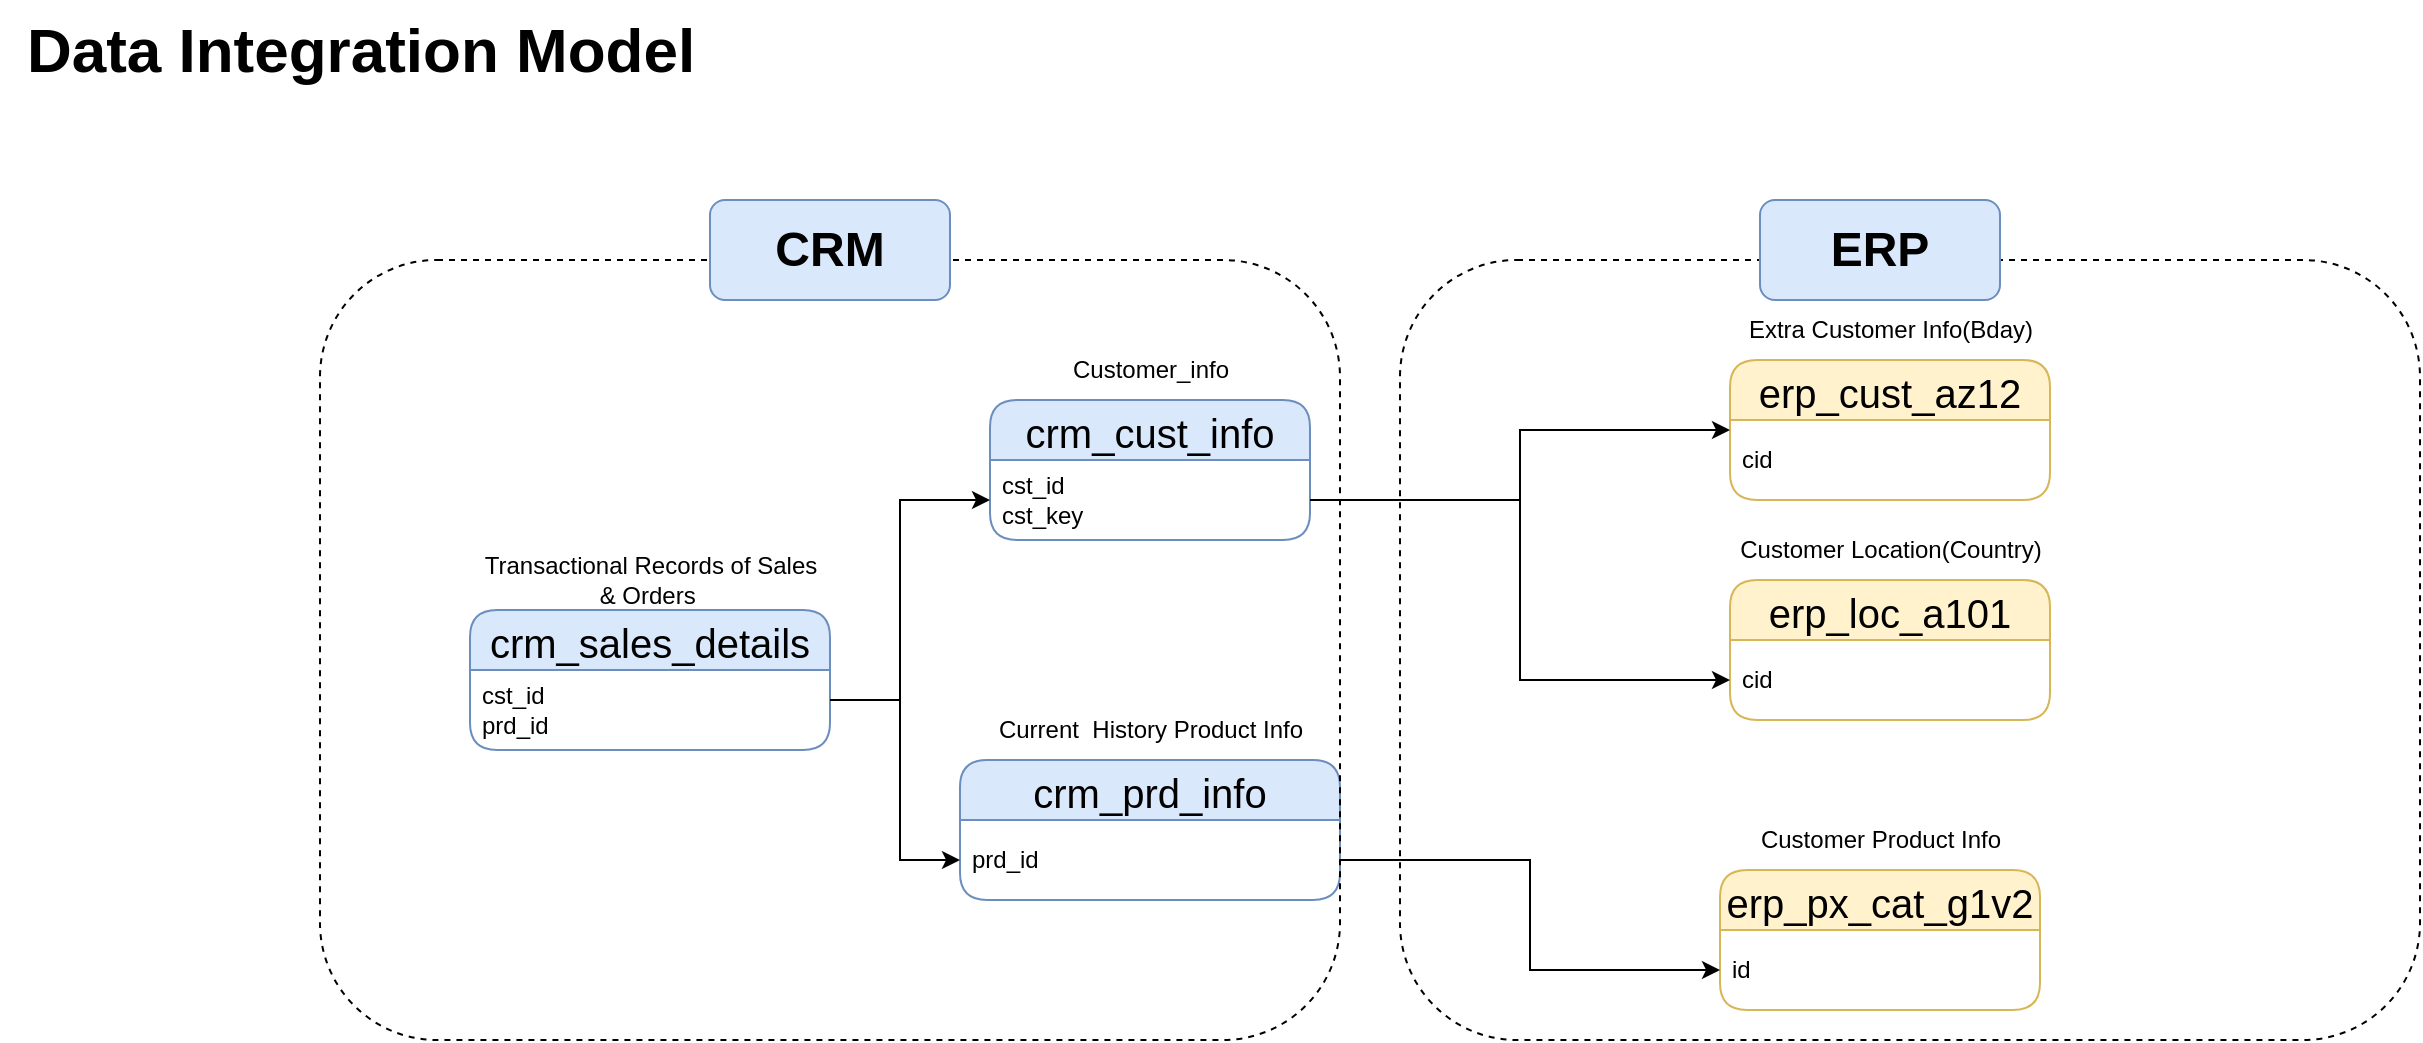 <mxfile version="27.0.9">
  <diagram name="Page-1" id="wgz6-esirIwSKb2-HDct">
    <mxGraphModel dx="714" dy="1736" grid="1" gridSize="10" guides="1" tooltips="1" connect="1" arrows="1" fold="1" page="1" pageScale="1" pageWidth="850" pageHeight="1100" math="0" shadow="0">
      <root>
        <mxCell id="0" />
        <mxCell id="1" parent="0" />
        <mxCell id="rUQzDFR05NfKmJ5MZdro-1" value="&lt;b&gt;&lt;font style=&quot;font-size: 31px;&quot;&gt;Data Integration Model&lt;/font&gt;&lt;/b&gt;" style="text;html=1;align=center;verticalAlign=middle;resizable=0;points=[];autosize=1;strokeColor=none;fillColor=none;" vertex="1" parent="1">
          <mxGeometry x="30" y="110" width="360" height="50" as="geometry" />
        </mxCell>
        <mxCell id="rUQzDFR05NfKmJ5MZdro-39" value="" style="group" vertex="1" connectable="0" parent="1">
          <mxGeometry x="260" y="260" width="980" height="370" as="geometry" />
        </mxCell>
        <mxCell id="rUQzDFR05NfKmJ5MZdro-2" value="&lt;font style=&quot;font-size: 20px;&quot;&gt;crm_cust_info&lt;/font&gt;" style="swimlane;fontStyle=0;childLayout=stackLayout;horizontal=1;startSize=30;horizontalStack=0;resizeParent=1;resizeParentMax=0;resizeLast=0;collapsible=1;marginBottom=0;whiteSpace=wrap;html=1;rounded=1;fillColor=#dae8fc;strokeColor=#6c8ebf;fontSize=26;" vertex="1" parent="rUQzDFR05NfKmJ5MZdro-39">
          <mxGeometry x="265" y="50" width="160" height="70" as="geometry" />
        </mxCell>
        <mxCell id="rUQzDFR05NfKmJ5MZdro-3" value="cst_id&lt;div&gt;cst_key&lt;/div&gt;" style="text;strokeColor=none;fillColor=none;align=left;verticalAlign=middle;spacingLeft=4;spacingRight=4;overflow=hidden;points=[[0,0.5],[1,0.5]];portConstraint=eastwest;rotatable=0;whiteSpace=wrap;html=1;" vertex="1" parent="rUQzDFR05NfKmJ5MZdro-2">
          <mxGeometry y="30" width="160" height="40" as="geometry" />
        </mxCell>
        <mxCell id="rUQzDFR05NfKmJ5MZdro-6" value="Customer_info" style="text;html=1;align=center;verticalAlign=middle;resizable=0;points=[];autosize=1;strokeColor=none;fillColor=none;" vertex="1" parent="rUQzDFR05NfKmJ5MZdro-39">
          <mxGeometry x="295" y="20" width="100" height="30" as="geometry" />
        </mxCell>
        <mxCell id="rUQzDFR05NfKmJ5MZdro-7" value="&lt;font style=&quot;font-size: 20px;&quot;&gt;crm_prd_info&lt;/font&gt;" style="swimlane;fontStyle=0;childLayout=stackLayout;horizontal=1;startSize=30;horizontalStack=0;resizeParent=1;resizeParentMax=0;resizeLast=0;collapsible=1;marginBottom=0;whiteSpace=wrap;html=1;rounded=1;fillColor=#dae8fc;strokeColor=#6c8ebf;fontSize=26;" vertex="1" parent="rUQzDFR05NfKmJ5MZdro-39">
          <mxGeometry x="250" y="230" width="190" height="70" as="geometry" />
        </mxCell>
        <mxCell id="rUQzDFR05NfKmJ5MZdro-8" value="prd_id" style="text;strokeColor=none;fillColor=none;align=left;verticalAlign=middle;spacingLeft=4;spacingRight=4;overflow=hidden;points=[[0,0.5],[1,0.5]];portConstraint=eastwest;rotatable=0;whiteSpace=wrap;html=1;" vertex="1" parent="rUQzDFR05NfKmJ5MZdro-7">
          <mxGeometry y="30" width="190" height="40" as="geometry" />
        </mxCell>
        <mxCell id="rUQzDFR05NfKmJ5MZdro-9" value="Current&amp;nbsp; History Product&lt;span style=&quot;background-color: transparent; color: light-dark(rgb(0, 0, 0), rgb(255, 255, 255));&quot;&gt;&amp;nbsp;Info&lt;/span&gt;" style="text;html=1;align=center;verticalAlign=middle;resizable=0;points=[];autosize=1;strokeColor=none;fillColor=none;" vertex="1" parent="rUQzDFR05NfKmJ5MZdro-39">
          <mxGeometry x="255" y="200" width="180" height="30" as="geometry" />
        </mxCell>
        <mxCell id="rUQzDFR05NfKmJ5MZdro-10" value="&lt;font style=&quot;font-size: 20px;&quot;&gt;crm_sales_details&lt;/font&gt;" style="swimlane;fontStyle=0;childLayout=stackLayout;horizontal=1;startSize=30;horizontalStack=0;resizeParent=1;resizeParentMax=0;resizeLast=0;collapsible=1;marginBottom=0;whiteSpace=wrap;html=1;rounded=1;fillColor=#dae8fc;strokeColor=#6c8ebf;fontSize=26;" vertex="1" parent="rUQzDFR05NfKmJ5MZdro-39">
          <mxGeometry x="5" y="155" width="180" height="70" as="geometry" />
        </mxCell>
        <mxCell id="rUQzDFR05NfKmJ5MZdro-11" value="cst_id&lt;div&gt;prd_id&lt;/div&gt;" style="text;strokeColor=none;fillColor=none;align=left;verticalAlign=middle;spacingLeft=4;spacingRight=4;overflow=hidden;points=[[0,0.5],[1,0.5]];portConstraint=eastwest;rotatable=0;whiteSpace=wrap;html=1;" vertex="1" parent="rUQzDFR05NfKmJ5MZdro-10">
          <mxGeometry y="30" width="180" height="40" as="geometry" />
        </mxCell>
        <mxCell id="rUQzDFR05NfKmJ5MZdro-12" value="Transactional Records of Sales &lt;br&gt;&amp;amp; Orders&amp;nbsp;" style="text;html=1;align=center;verticalAlign=middle;resizable=0;points=[];autosize=1;strokeColor=none;fillColor=none;" vertex="1" parent="rUQzDFR05NfKmJ5MZdro-39">
          <mxGeometry y="120" width="190" height="40" as="geometry" />
        </mxCell>
        <mxCell id="rUQzDFR05NfKmJ5MZdro-13" style="edgeStyle=orthogonalEdgeStyle;rounded=0;orthogonalLoop=1;jettySize=auto;html=1;entryX=0;entryY=0.5;entryDx=0;entryDy=0;" edge="1" parent="rUQzDFR05NfKmJ5MZdro-39" source="rUQzDFR05NfKmJ5MZdro-11" target="rUQzDFR05NfKmJ5MZdro-8">
          <mxGeometry relative="1" as="geometry">
            <mxPoint x="230" y="280" as="targetPoint" />
            <Array as="points">
              <mxPoint x="220" y="200" />
              <mxPoint x="220" y="280" />
            </Array>
          </mxGeometry>
        </mxCell>
        <mxCell id="rUQzDFR05NfKmJ5MZdro-15" value="&lt;font style=&quot;font-size: 20px;&quot;&gt;erp_cust_az12&lt;/font&gt;" style="swimlane;fontStyle=0;childLayout=stackLayout;horizontal=1;startSize=30;horizontalStack=0;resizeParent=1;resizeParentMax=0;resizeLast=0;collapsible=1;marginBottom=0;whiteSpace=wrap;html=1;rounded=1;fillColor=#fff2cc;strokeColor=#d6b656;fontSize=26;" vertex="1" parent="rUQzDFR05NfKmJ5MZdro-39">
          <mxGeometry x="635" y="30" width="160" height="70" as="geometry" />
        </mxCell>
        <mxCell id="rUQzDFR05NfKmJ5MZdro-16" value="cid" style="text;strokeColor=none;fillColor=none;align=left;verticalAlign=middle;spacingLeft=4;spacingRight=4;overflow=hidden;points=[[0,0.5],[1,0.5]];portConstraint=eastwest;rotatable=0;whiteSpace=wrap;html=1;" vertex="1" parent="rUQzDFR05NfKmJ5MZdro-15">
          <mxGeometry y="30" width="160" height="40" as="geometry" />
        </mxCell>
        <mxCell id="rUQzDFR05NfKmJ5MZdro-17" value="Extra Customer Info(Bday)" style="text;html=1;align=center;verticalAlign=middle;resizable=0;points=[];autosize=1;strokeColor=none;fillColor=none;" vertex="1" parent="rUQzDFR05NfKmJ5MZdro-39">
          <mxGeometry x="630" width="170" height="30" as="geometry" />
        </mxCell>
        <mxCell id="rUQzDFR05NfKmJ5MZdro-20" value="&lt;font style=&quot;font-size: 20px;&quot;&gt;erp_loc_a101&lt;/font&gt;" style="swimlane;fontStyle=0;childLayout=stackLayout;horizontal=1;startSize=30;horizontalStack=0;resizeParent=1;resizeParentMax=0;resizeLast=0;collapsible=1;marginBottom=0;whiteSpace=wrap;html=1;rounded=1;fillColor=#fff2cc;strokeColor=#d6b656;fontSize=26;" vertex="1" parent="rUQzDFR05NfKmJ5MZdro-39">
          <mxGeometry x="635" y="140" width="160" height="70" as="geometry" />
        </mxCell>
        <mxCell id="rUQzDFR05NfKmJ5MZdro-21" value="cid" style="text;strokeColor=none;fillColor=none;align=left;verticalAlign=middle;spacingLeft=4;spacingRight=4;overflow=hidden;points=[[0,0.5],[1,0.5]];portConstraint=eastwest;rotatable=0;whiteSpace=wrap;html=1;" vertex="1" parent="rUQzDFR05NfKmJ5MZdro-20">
          <mxGeometry y="30" width="160" height="40" as="geometry" />
        </mxCell>
        <mxCell id="rUQzDFR05NfKmJ5MZdro-22" value="Customer Location(Country)" style="text;html=1;align=center;verticalAlign=middle;resizable=0;points=[];autosize=1;strokeColor=none;fillColor=none;" vertex="1" parent="rUQzDFR05NfKmJ5MZdro-39">
          <mxGeometry x="630" y="110" width="170" height="30" as="geometry" />
        </mxCell>
        <mxCell id="rUQzDFR05NfKmJ5MZdro-23" style="edgeStyle=orthogonalEdgeStyle;rounded=0;orthogonalLoop=1;jettySize=auto;html=1;entryX=0;entryY=0.5;entryDx=0;entryDy=0;" edge="1" parent="rUQzDFR05NfKmJ5MZdro-39" source="rUQzDFR05NfKmJ5MZdro-3" target="rUQzDFR05NfKmJ5MZdro-21">
          <mxGeometry relative="1" as="geometry" />
        </mxCell>
        <mxCell id="rUQzDFR05NfKmJ5MZdro-24" value="&lt;font style=&quot;font-size: 20px;&quot;&gt;erp_px_cat_g1v2&lt;/font&gt;" style="swimlane;fontStyle=0;childLayout=stackLayout;horizontal=1;startSize=30;horizontalStack=0;resizeParent=1;resizeParentMax=0;resizeLast=0;collapsible=1;marginBottom=0;whiteSpace=wrap;html=1;rounded=1;fillColor=#fff2cc;strokeColor=#d6b656;fontSize=26;" vertex="1" parent="rUQzDFR05NfKmJ5MZdro-39">
          <mxGeometry x="630" y="285" width="160" height="70" as="geometry" />
        </mxCell>
        <mxCell id="rUQzDFR05NfKmJ5MZdro-25" value="id" style="text;strokeColor=none;fillColor=none;align=left;verticalAlign=middle;spacingLeft=4;spacingRight=4;overflow=hidden;points=[[0,0.5],[1,0.5]];portConstraint=eastwest;rotatable=0;whiteSpace=wrap;html=1;" vertex="1" parent="rUQzDFR05NfKmJ5MZdro-24">
          <mxGeometry y="30" width="160" height="40" as="geometry" />
        </mxCell>
        <mxCell id="rUQzDFR05NfKmJ5MZdro-26" style="edgeStyle=orthogonalEdgeStyle;rounded=0;orthogonalLoop=1;jettySize=auto;html=1;entryX=0;entryY=0.5;entryDx=0;entryDy=0;" edge="1" parent="rUQzDFR05NfKmJ5MZdro-39" source="rUQzDFR05NfKmJ5MZdro-8" target="rUQzDFR05NfKmJ5MZdro-25">
          <mxGeometry relative="1" as="geometry" />
        </mxCell>
        <mxCell id="rUQzDFR05NfKmJ5MZdro-27" value="Customer Product Info" style="text;html=1;align=center;verticalAlign=middle;resizable=0;points=[];autosize=1;strokeColor=none;fillColor=none;" vertex="1" parent="rUQzDFR05NfKmJ5MZdro-39">
          <mxGeometry x="640" y="255" width="140" height="30" as="geometry" />
        </mxCell>
        <mxCell id="rUQzDFR05NfKmJ5MZdro-37" style="edgeStyle=orthogonalEdgeStyle;rounded=0;orthogonalLoop=1;jettySize=auto;html=1;entryX=0;entryY=0.5;entryDx=0;entryDy=0;" edge="1" parent="rUQzDFR05NfKmJ5MZdro-39" source="rUQzDFR05NfKmJ5MZdro-11" target="rUQzDFR05NfKmJ5MZdro-3">
          <mxGeometry relative="1" as="geometry">
            <Array as="points">
              <mxPoint x="220" y="200" />
              <mxPoint x="220" y="100" />
            </Array>
          </mxGeometry>
        </mxCell>
        <mxCell id="rUQzDFR05NfKmJ5MZdro-38" style="edgeStyle=orthogonalEdgeStyle;rounded=0;orthogonalLoop=1;jettySize=auto;html=1;entryX=0;entryY=0.5;entryDx=0;entryDy=0;" edge="1" parent="rUQzDFR05NfKmJ5MZdro-39" source="rUQzDFR05NfKmJ5MZdro-3" target="rUQzDFR05NfKmJ5MZdro-15">
          <mxGeometry relative="1" as="geometry" />
        </mxCell>
        <mxCell id="rUQzDFR05NfKmJ5MZdro-29" value="" style="rounded=1;whiteSpace=wrap;html=1;dashed=1;fillColor=none;" vertex="1" parent="rUQzDFR05NfKmJ5MZdro-39">
          <mxGeometry x="470" y="-20" width="510" height="390" as="geometry" />
        </mxCell>
        <mxCell id="rUQzDFR05NfKmJ5MZdro-65" value="" style="rounded=1;whiteSpace=wrap;html=1;dashed=1;fillColor=none;" vertex="1" parent="rUQzDFR05NfKmJ5MZdro-39">
          <mxGeometry x="-70" y="-20" width="510" height="390" as="geometry" />
        </mxCell>
        <mxCell id="rUQzDFR05NfKmJ5MZdro-67" value="&lt;font style=&quot;font-size: 24px;&quot;&gt;&lt;b&gt;CRM&lt;/b&gt;&lt;/font&gt;" style="rounded=1;whiteSpace=wrap;html=1;fillColor=#dae8fc;strokeColor=#6c8ebf;" vertex="1" parent="rUQzDFR05NfKmJ5MZdro-39">
          <mxGeometry x="125" y="-50" width="120" height="50" as="geometry" />
        </mxCell>
        <mxCell id="rUQzDFR05NfKmJ5MZdro-68" value="&lt;font style=&quot;font-size: 24px;&quot;&gt;&lt;b&gt;ERP&lt;/b&gt;&lt;/font&gt;" style="rounded=1;whiteSpace=wrap;html=1;fillColor=#dae8fc;strokeColor=#6c8ebf;" vertex="1" parent="1">
          <mxGeometry x="910" y="210" width="120" height="50" as="geometry" />
        </mxCell>
      </root>
    </mxGraphModel>
  </diagram>
</mxfile>
